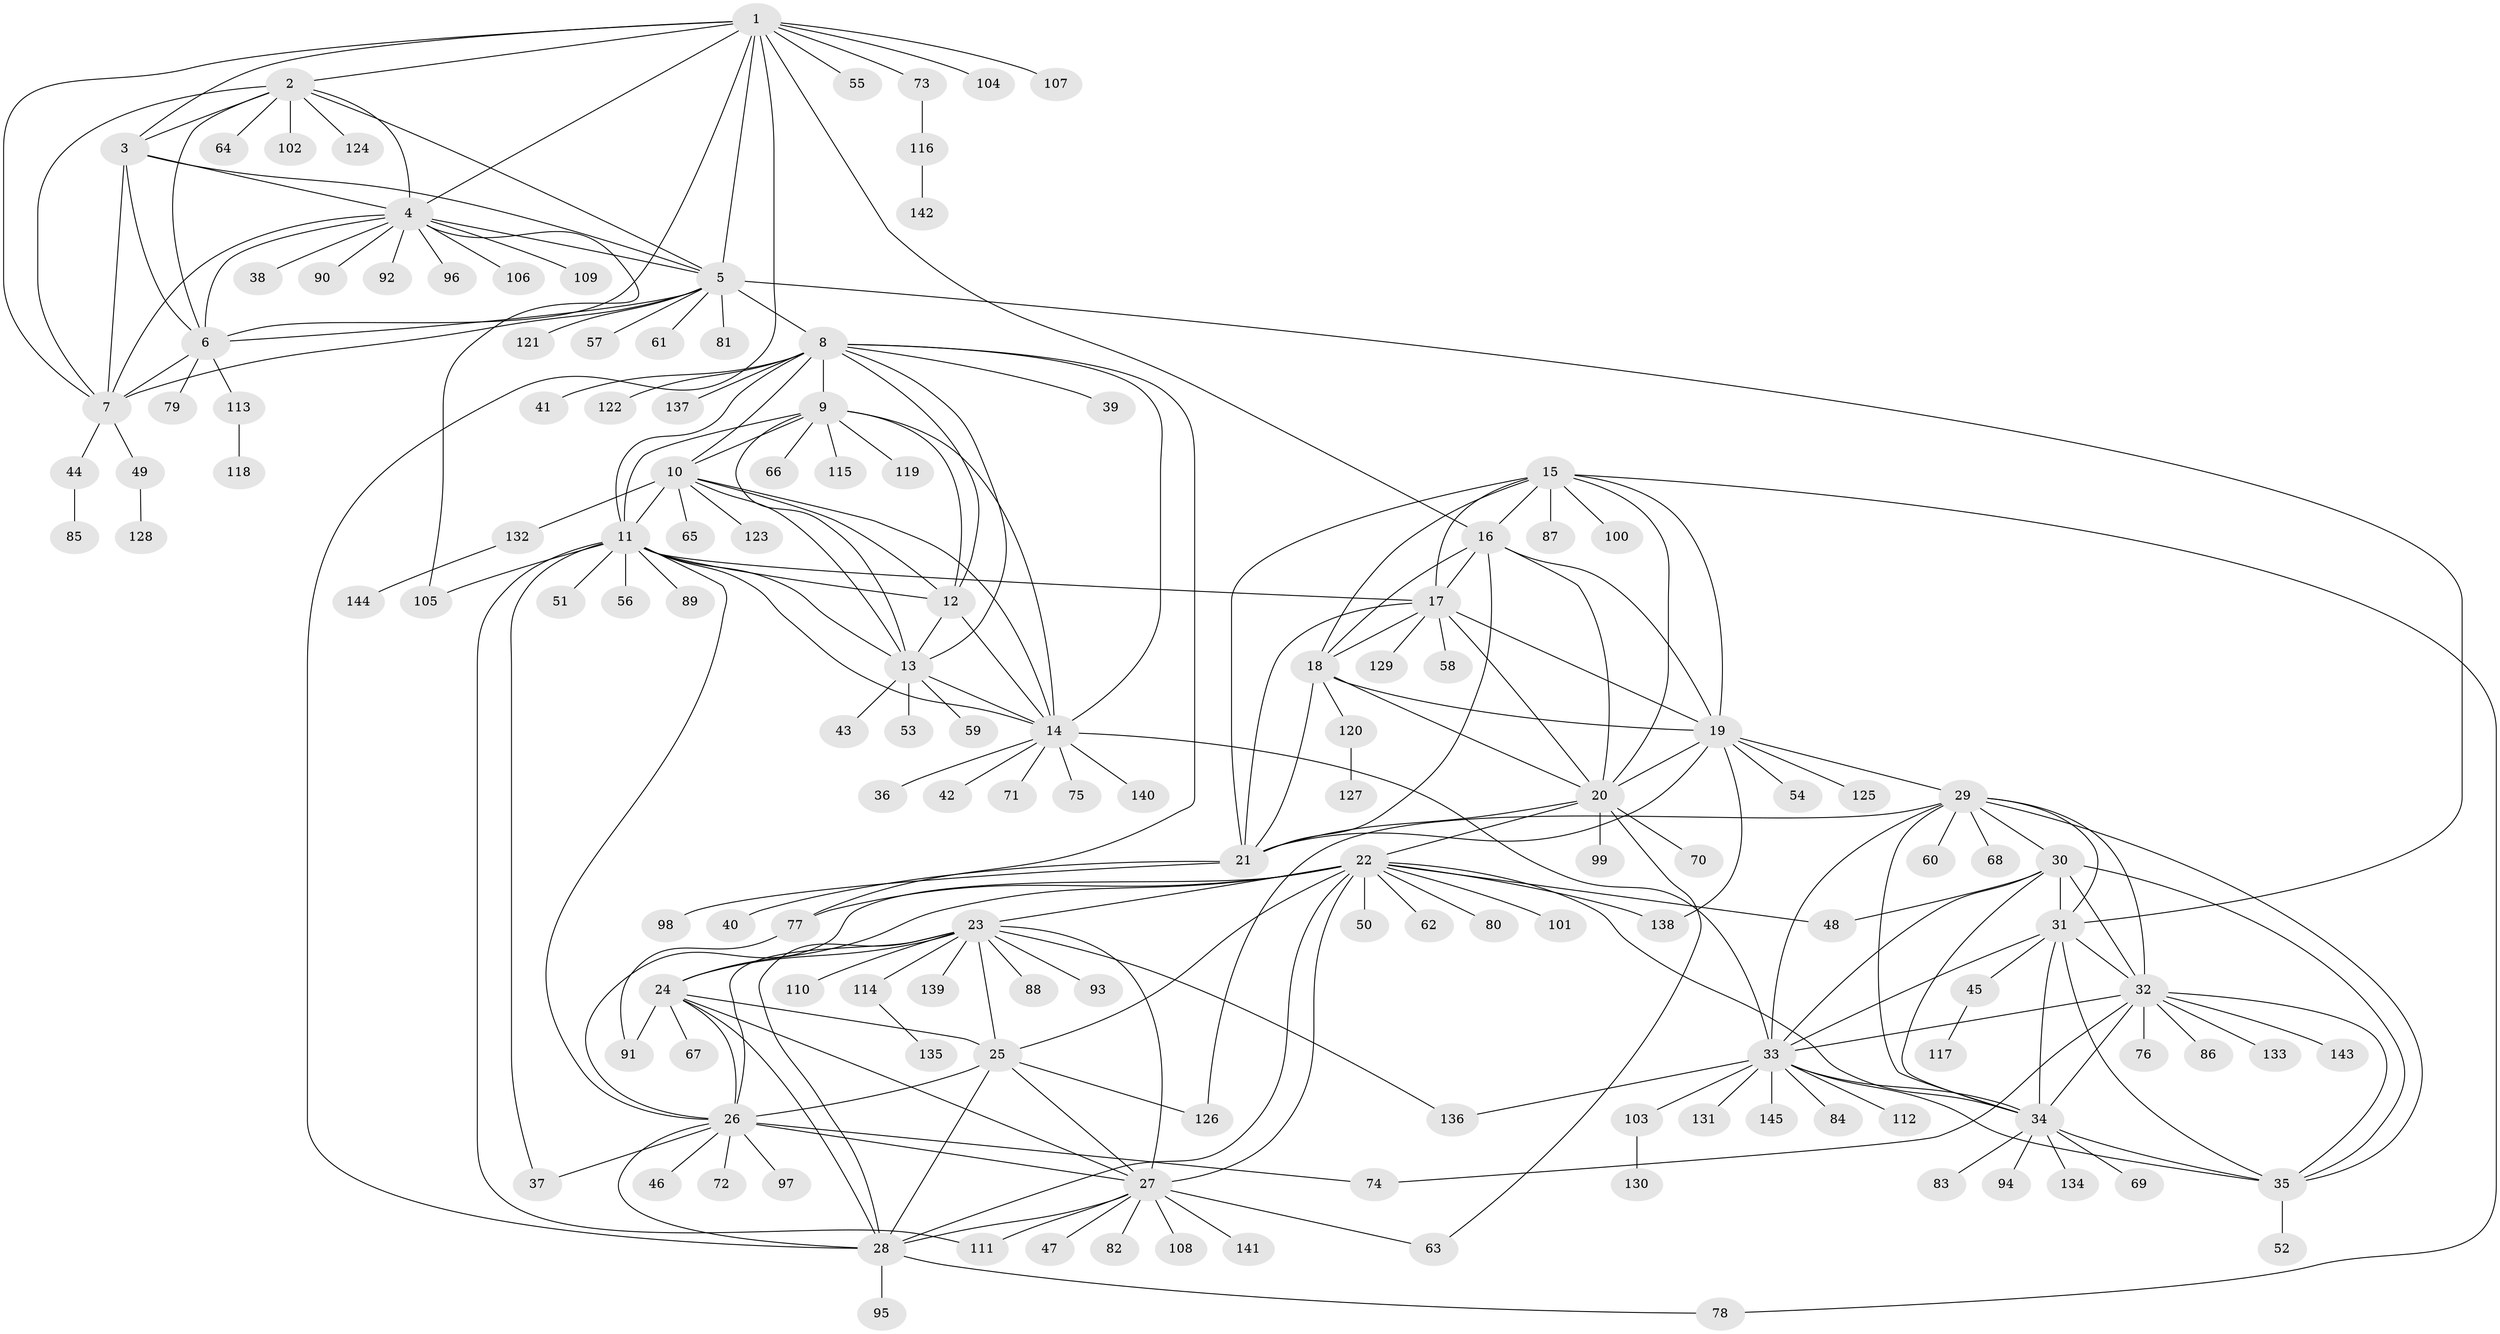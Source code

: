 // Generated by graph-tools (version 1.1) at 2025/50/03/09/25 03:50:42]
// undirected, 145 vertices, 237 edges
graph export_dot {
graph [start="1"]
  node [color=gray90,style=filled];
  1;
  2;
  3;
  4;
  5;
  6;
  7;
  8;
  9;
  10;
  11;
  12;
  13;
  14;
  15;
  16;
  17;
  18;
  19;
  20;
  21;
  22;
  23;
  24;
  25;
  26;
  27;
  28;
  29;
  30;
  31;
  32;
  33;
  34;
  35;
  36;
  37;
  38;
  39;
  40;
  41;
  42;
  43;
  44;
  45;
  46;
  47;
  48;
  49;
  50;
  51;
  52;
  53;
  54;
  55;
  56;
  57;
  58;
  59;
  60;
  61;
  62;
  63;
  64;
  65;
  66;
  67;
  68;
  69;
  70;
  71;
  72;
  73;
  74;
  75;
  76;
  77;
  78;
  79;
  80;
  81;
  82;
  83;
  84;
  85;
  86;
  87;
  88;
  89;
  90;
  91;
  92;
  93;
  94;
  95;
  96;
  97;
  98;
  99;
  100;
  101;
  102;
  103;
  104;
  105;
  106;
  107;
  108;
  109;
  110;
  111;
  112;
  113;
  114;
  115;
  116;
  117;
  118;
  119;
  120;
  121;
  122;
  123;
  124;
  125;
  126;
  127;
  128;
  129;
  130;
  131;
  132;
  133;
  134;
  135;
  136;
  137;
  138;
  139;
  140;
  141;
  142;
  143;
  144;
  145;
  1 -- 2;
  1 -- 3;
  1 -- 4;
  1 -- 5;
  1 -- 6;
  1 -- 7;
  1 -- 16;
  1 -- 28;
  1 -- 55;
  1 -- 73;
  1 -- 104;
  1 -- 107;
  2 -- 3;
  2 -- 4;
  2 -- 5;
  2 -- 6;
  2 -- 7;
  2 -- 64;
  2 -- 102;
  2 -- 124;
  3 -- 4;
  3 -- 5;
  3 -- 6;
  3 -- 7;
  4 -- 5;
  4 -- 6;
  4 -- 7;
  4 -- 38;
  4 -- 90;
  4 -- 92;
  4 -- 96;
  4 -- 105;
  4 -- 106;
  4 -- 109;
  5 -- 6;
  5 -- 7;
  5 -- 8;
  5 -- 31;
  5 -- 57;
  5 -- 61;
  5 -- 81;
  5 -- 121;
  6 -- 7;
  6 -- 79;
  6 -- 113;
  7 -- 44;
  7 -- 49;
  8 -- 9;
  8 -- 10;
  8 -- 11;
  8 -- 12;
  8 -- 13;
  8 -- 14;
  8 -- 39;
  8 -- 41;
  8 -- 77;
  8 -- 122;
  8 -- 137;
  9 -- 10;
  9 -- 11;
  9 -- 12;
  9 -- 13;
  9 -- 14;
  9 -- 66;
  9 -- 115;
  9 -- 119;
  10 -- 11;
  10 -- 12;
  10 -- 13;
  10 -- 14;
  10 -- 65;
  10 -- 123;
  10 -- 132;
  11 -- 12;
  11 -- 13;
  11 -- 14;
  11 -- 17;
  11 -- 26;
  11 -- 37;
  11 -- 51;
  11 -- 56;
  11 -- 89;
  11 -- 105;
  11 -- 111;
  12 -- 13;
  12 -- 14;
  13 -- 14;
  13 -- 43;
  13 -- 53;
  13 -- 59;
  14 -- 33;
  14 -- 36;
  14 -- 42;
  14 -- 71;
  14 -- 75;
  14 -- 140;
  15 -- 16;
  15 -- 17;
  15 -- 18;
  15 -- 19;
  15 -- 20;
  15 -- 21;
  15 -- 78;
  15 -- 87;
  15 -- 100;
  16 -- 17;
  16 -- 18;
  16 -- 19;
  16 -- 20;
  16 -- 21;
  17 -- 18;
  17 -- 19;
  17 -- 20;
  17 -- 21;
  17 -- 58;
  17 -- 129;
  18 -- 19;
  18 -- 20;
  18 -- 21;
  18 -- 120;
  19 -- 20;
  19 -- 21;
  19 -- 29;
  19 -- 54;
  19 -- 125;
  19 -- 138;
  20 -- 21;
  20 -- 22;
  20 -- 63;
  20 -- 70;
  20 -- 99;
  21 -- 40;
  21 -- 98;
  22 -- 23;
  22 -- 24;
  22 -- 25;
  22 -- 26;
  22 -- 27;
  22 -- 28;
  22 -- 34;
  22 -- 48;
  22 -- 50;
  22 -- 62;
  22 -- 77;
  22 -- 80;
  22 -- 101;
  22 -- 138;
  23 -- 24;
  23 -- 25;
  23 -- 26;
  23 -- 27;
  23 -- 28;
  23 -- 88;
  23 -- 93;
  23 -- 110;
  23 -- 114;
  23 -- 136;
  23 -- 139;
  24 -- 25;
  24 -- 26;
  24 -- 27;
  24 -- 28;
  24 -- 67;
  24 -- 91;
  25 -- 26;
  25 -- 27;
  25 -- 28;
  25 -- 126;
  26 -- 27;
  26 -- 28;
  26 -- 37;
  26 -- 46;
  26 -- 72;
  26 -- 74;
  26 -- 97;
  27 -- 28;
  27 -- 47;
  27 -- 63;
  27 -- 82;
  27 -- 108;
  27 -- 111;
  27 -- 141;
  28 -- 78;
  28 -- 95;
  29 -- 30;
  29 -- 31;
  29 -- 32;
  29 -- 33;
  29 -- 34;
  29 -- 35;
  29 -- 60;
  29 -- 68;
  29 -- 126;
  30 -- 31;
  30 -- 32;
  30 -- 33;
  30 -- 34;
  30 -- 35;
  30 -- 48;
  31 -- 32;
  31 -- 33;
  31 -- 34;
  31 -- 35;
  31 -- 45;
  32 -- 33;
  32 -- 34;
  32 -- 35;
  32 -- 74;
  32 -- 76;
  32 -- 86;
  32 -- 133;
  32 -- 143;
  33 -- 34;
  33 -- 35;
  33 -- 84;
  33 -- 103;
  33 -- 112;
  33 -- 131;
  33 -- 136;
  33 -- 145;
  34 -- 35;
  34 -- 69;
  34 -- 83;
  34 -- 94;
  34 -- 134;
  35 -- 52;
  44 -- 85;
  45 -- 117;
  49 -- 128;
  73 -- 116;
  77 -- 91;
  103 -- 130;
  113 -- 118;
  114 -- 135;
  116 -- 142;
  120 -- 127;
  132 -- 144;
}
